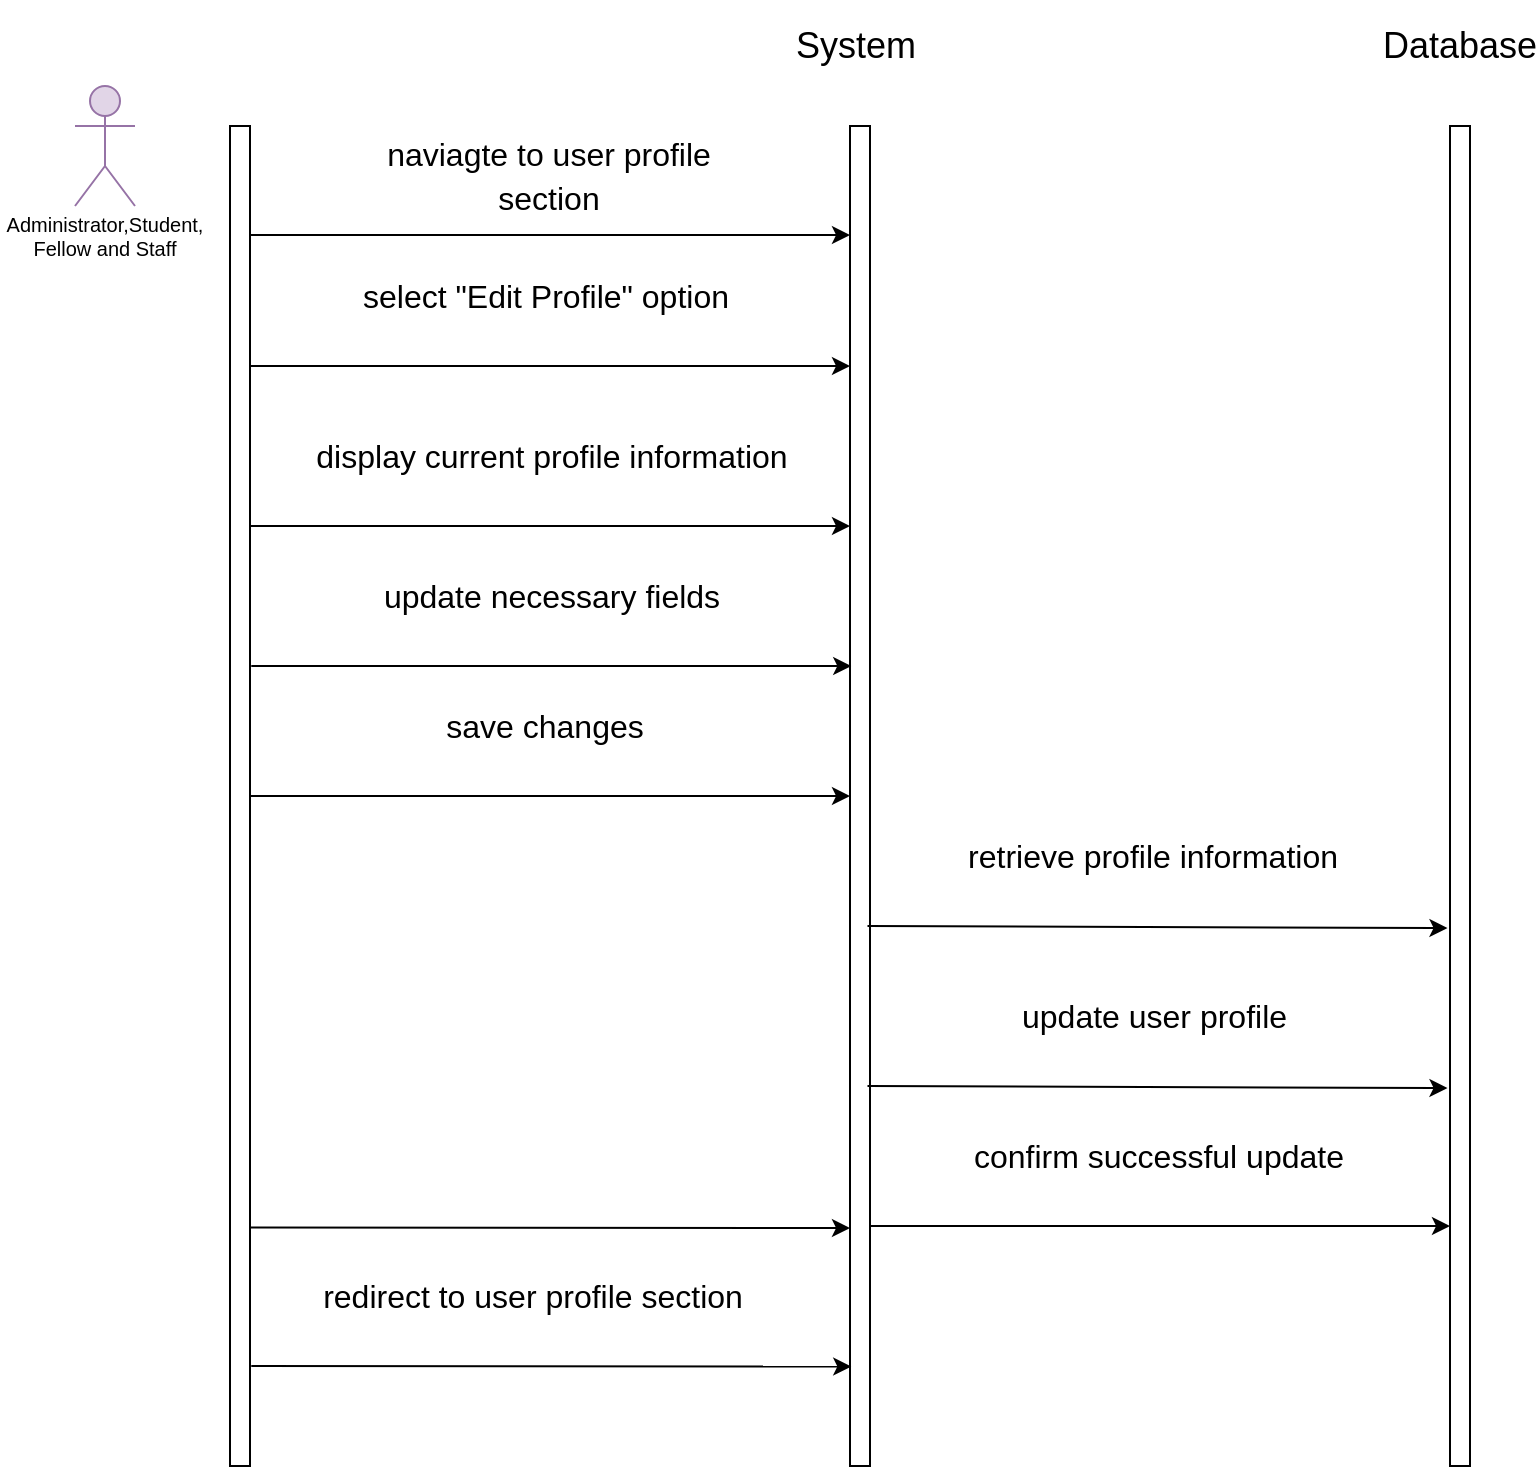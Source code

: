 <mxfile>
    <diagram id="vpsFb4n6XV1Hy7XxUASb" name="Page-1">
        <mxGraphModel dx="576" dy="432" grid="1" gridSize="10" guides="1" tooltips="1" connect="1" arrows="1" fold="1" page="1" pageScale="1" pageWidth="850" pageHeight="1100" background="#ffffff" math="0" shadow="0">
            <root>
                <mxCell id="0"/>
                <mxCell id="1" parent="0"/>
                <mxCell id="2" value="" style="rounded=0;whiteSpace=wrap;html=1;" vertex="1" parent="1">
                    <mxGeometry x="130" y="80" width="10" height="670" as="geometry"/>
                </mxCell>
                <mxCell id="3" value="" style="shape=umlActor;verticalLabelPosition=bottom;verticalAlign=top;html=1;outlineConnect=0;fontSize=10;fillColor=#e1d5e7;strokeColor=#9673a6;" vertex="1" parent="1">
                    <mxGeometry x="52.5" y="60" width="30" height="60" as="geometry"/>
                </mxCell>
                <mxCell id="4" value="Administrator,Student,&lt;br&gt;Fellow and Staff" style="text;html=1;strokeColor=none;fillColor=none;align=center;verticalAlign=middle;whiteSpace=wrap;rounded=0;fontSize=10;" vertex="1" parent="1">
                    <mxGeometry x="15" y="120" width="105" height="30" as="geometry"/>
                </mxCell>
                <mxCell id="5" value="" style="rounded=0;whiteSpace=wrap;html=1;" vertex="1" parent="1">
                    <mxGeometry x="440" y="80" width="10" height="670" as="geometry"/>
                </mxCell>
                <mxCell id="6" value="" style="rounded=0;whiteSpace=wrap;html=1;" vertex="1" parent="1">
                    <mxGeometry x="740" y="80" width="10" height="670" as="geometry"/>
                </mxCell>
                <mxCell id="7" value="&lt;font style=&quot;font-size: 18px;&quot;&gt;System&amp;nbsp;&lt;/font&gt;" style="text;html=1;strokeColor=none;fillColor=none;align=center;verticalAlign=middle;whiteSpace=wrap;rounded=0;fontSize=10;" vertex="1" parent="1">
                    <mxGeometry x="402.5" y="17.5" width="85" height="45" as="geometry"/>
                </mxCell>
                <mxCell id="8" value="Database" style="text;html=1;strokeColor=none;fillColor=none;align=center;verticalAlign=middle;whiteSpace=wrap;rounded=0;fontSize=18;" vertex="1" parent="1">
                    <mxGeometry x="715" y="25" width="60" height="30" as="geometry"/>
                </mxCell>
                <mxCell id="9" value="&lt;span style=&quot;font-size: 16px;&quot;&gt;naviagte to user profile section&lt;/span&gt;" style="text;html=1;strokeColor=none;fillColor=none;align=center;verticalAlign=middle;whiteSpace=wrap;rounded=0;fontSize=18;" vertex="1" parent="1">
                    <mxGeometry x="182.5" y="90" width="212.5" height="30" as="geometry"/>
                </mxCell>
                <mxCell id="10" value="" style="endArrow=classic;html=1;fontSize=18;" edge="1" parent="1">
                    <mxGeometry width="50" height="50" relative="1" as="geometry">
                        <mxPoint x="140" y="200" as="sourcePoint"/>
                        <mxPoint x="440" y="200" as="targetPoint"/>
                    </mxGeometry>
                </mxCell>
                <mxCell id="11" value="&lt;span style=&quot;font-size: 16px;&quot;&gt;select &quot;Edit Profile&quot; option&lt;/span&gt;" style="text;html=1;strokeColor=none;fillColor=none;align=center;verticalAlign=middle;whiteSpace=wrap;rounded=0;fontSize=18;" vertex="1" parent="1">
                    <mxGeometry x="182.5" y="150" width="210" height="30" as="geometry"/>
                </mxCell>
                <mxCell id="12" value="&lt;span style=&quot;font-size: 16px;&quot;&gt;display current profile information&lt;/span&gt;" style="text;html=1;strokeColor=none;fillColor=none;align=center;verticalAlign=middle;whiteSpace=wrap;rounded=0;fontSize=18;" vertex="1" parent="1">
                    <mxGeometry x="168.75" y="230" width="243.75" height="30" as="geometry"/>
                </mxCell>
                <mxCell id="13" value="save changes" style="text;html=1;align=center;verticalAlign=middle;whiteSpace=wrap;rounded=0;fontSize=16;" vertex="1" parent="1">
                    <mxGeometry x="166.25" y="365" width="242.5" height="30" as="geometry"/>
                </mxCell>
                <mxCell id="14" value="&lt;span style=&quot;font-size: 16px;&quot;&gt;update necessary fields&lt;/span&gt;" style="text;html=1;strokeColor=none;fillColor=none;align=center;verticalAlign=middle;whiteSpace=wrap;rounded=0;fontSize=18;" vertex="1" parent="1">
                    <mxGeometry x="182.5" y="300" width="216.25" height="30" as="geometry"/>
                </mxCell>
                <mxCell id="15" value="" style="endArrow=classic;html=1;fontSize=18;" edge="1" parent="1">
                    <mxGeometry width="50" height="50" relative="1" as="geometry">
                        <mxPoint x="140" y="134.5" as="sourcePoint"/>
                        <mxPoint x="440" y="134.5" as="targetPoint"/>
                    </mxGeometry>
                </mxCell>
                <mxCell id="16" value="" style="endArrow=classic;html=1;fontSize=18;" edge="1" parent="1">
                    <mxGeometry width="50" height="50" relative="1" as="geometry">
                        <mxPoint x="448.75" y="480" as="sourcePoint"/>
                        <mxPoint x="738.75" y="481" as="targetPoint"/>
                    </mxGeometry>
                </mxCell>
                <mxCell id="17" value="retrieve profile information" style="text;html=1;align=center;verticalAlign=middle;whiteSpace=wrap;rounded=0;fontSize=16;" vertex="1" parent="1">
                    <mxGeometry x="470" y="430" width="242.5" height="30" as="geometry"/>
                </mxCell>
                <mxCell id="18" value="confirm successful update" style="text;html=1;strokeColor=none;fillColor=none;align=center;verticalAlign=middle;whiteSpace=wrap;rounded=0;fontSize=16;" vertex="1" parent="1">
                    <mxGeometry x="472.5" y="580" width="242.5" height="30" as="geometry"/>
                </mxCell>
                <mxCell id="19" value="" style="endArrow=classic;html=1;fontSize=18;entryX=0;entryY=0.5;entryDx=0;entryDy=0;exitX=1;exitY=0.5;exitDx=0;exitDy=0;" edge="1" parent="1" source="2" target="5">
                    <mxGeometry width="50" height="50" relative="1" as="geometry">
                        <mxPoint x="150" y="410" as="sourcePoint"/>
                        <mxPoint x="440" y="410.42" as="targetPoint"/>
                    </mxGeometry>
                </mxCell>
                <mxCell id="20" value="" style="endArrow=classic;html=1;fontSize=18;" edge="1" parent="1">
                    <mxGeometry width="50" height="50" relative="1" as="geometry">
                        <mxPoint x="448.75" y="560" as="sourcePoint"/>
                        <mxPoint x="738.75" y="561" as="targetPoint"/>
                    </mxGeometry>
                </mxCell>
                <mxCell id="21" value="update user profile&amp;nbsp;" style="text;html=1;strokeColor=none;fillColor=none;align=center;verticalAlign=middle;whiteSpace=wrap;rounded=0;fontSize=16;" vertex="1" parent="1">
                    <mxGeometry x="472.5" y="510" width="242.5" height="30" as="geometry"/>
                </mxCell>
                <mxCell id="22" value="" style="endArrow=classic;html=1;fontSize=18;exitX=1;exitY=0.822;exitDx=0;exitDy=0;exitPerimeter=0;" edge="1" parent="1" source="2">
                    <mxGeometry width="50" height="50" relative="1" as="geometry">
                        <mxPoint x="150" y="630" as="sourcePoint"/>
                        <mxPoint x="440" y="631" as="targetPoint"/>
                    </mxGeometry>
                </mxCell>
                <mxCell id="23" value="" style="endArrow=classic;html=1;fontSize=18;exitX=1;exitY=0.822;exitDx=0;exitDy=0;exitPerimeter=0;" edge="1" parent="1">
                    <mxGeometry width="50" height="50" relative="1" as="geometry">
                        <mxPoint x="140.63" y="700" as="sourcePoint"/>
                        <mxPoint x="440.63" y="700.26" as="targetPoint"/>
                    </mxGeometry>
                </mxCell>
                <mxCell id="24" value="redirect to user profile section" style="text;html=1;strokeColor=none;fillColor=none;align=center;verticalAlign=middle;whiteSpace=wrap;rounded=0;fontSize=16;" vertex="1" parent="1">
                    <mxGeometry x="160" y="650" width="242.5" height="30" as="geometry"/>
                </mxCell>
                <mxCell id="25" value="" style="endArrow=classic;html=1;fontSize=18;entryX=0;entryY=0.5;entryDx=0;entryDy=0;exitX=1;exitY=0.5;exitDx=0;exitDy=0;" edge="1" parent="1">
                    <mxGeometry width="50" height="50" relative="1" as="geometry">
                        <mxPoint x="140" y="280" as="sourcePoint"/>
                        <mxPoint x="440" y="280" as="targetPoint"/>
                    </mxGeometry>
                </mxCell>
                <mxCell id="26" value="" style="endArrow=classic;html=1;fontSize=18;entryX=0;entryY=0.5;entryDx=0;entryDy=0;exitX=1;exitY=0.5;exitDx=0;exitDy=0;" edge="1" parent="1">
                    <mxGeometry width="50" height="50" relative="1" as="geometry">
                        <mxPoint x="140.63" y="350" as="sourcePoint"/>
                        <mxPoint x="440.63" y="350" as="targetPoint"/>
                    </mxGeometry>
                </mxCell>
                <mxCell id="27" value="" style="endArrow=classic;html=1;fontSize=18;exitX=1;exitY=0.822;exitDx=0;exitDy=0;exitPerimeter=0;" edge="1" parent="1">
                    <mxGeometry width="50" height="50" relative="1" as="geometry">
                        <mxPoint x="450" y="630" as="sourcePoint"/>
                        <mxPoint x="740" y="630" as="targetPoint"/>
                    </mxGeometry>
                </mxCell>
            </root>
        </mxGraphModel>
    </diagram>
</mxfile>